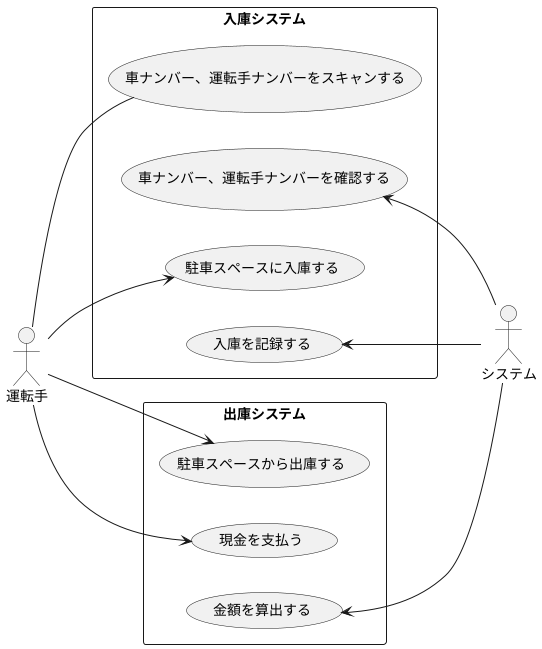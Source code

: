 @startuml
left to right direction
skinparam packageStyle rectangle

actor 運転手
actor システム

rectangle 入庫システム {
    運転手 -d- (車ナンバー、運転手ナンバーをスキャンする)
    システム -u-> (車ナンバー、運転手ナンバーを確認する)
    運転手 -d-> (駐車スペースに入庫する)
    システム -u-> (入庫を記録する)
}

rectangle 出庫システム {
    運転手 -d-> (駐車スペースから出庫する)
    運転手 -d-> (現金を支払う)
    システム -u-> (金額を算出する)
}

/' ユースケースのソート '/
(車ナンバー、運転手ナンバーをスキャンする) -[hidden]l- (車ナンバー、運転手ナンバーを確認する)
(車ナンバー、運転手ナンバーを確認する) -[hidden]l- (駐車スペースに入庫する)
(駐車スペースに入庫する) -[hidden]l- (入庫を記録する)
(駐車スペースから出庫する) -[hidden]l- (現金を支払う)
(現金を支払う) -[hidden]l- (金額を算出する)

@enduml